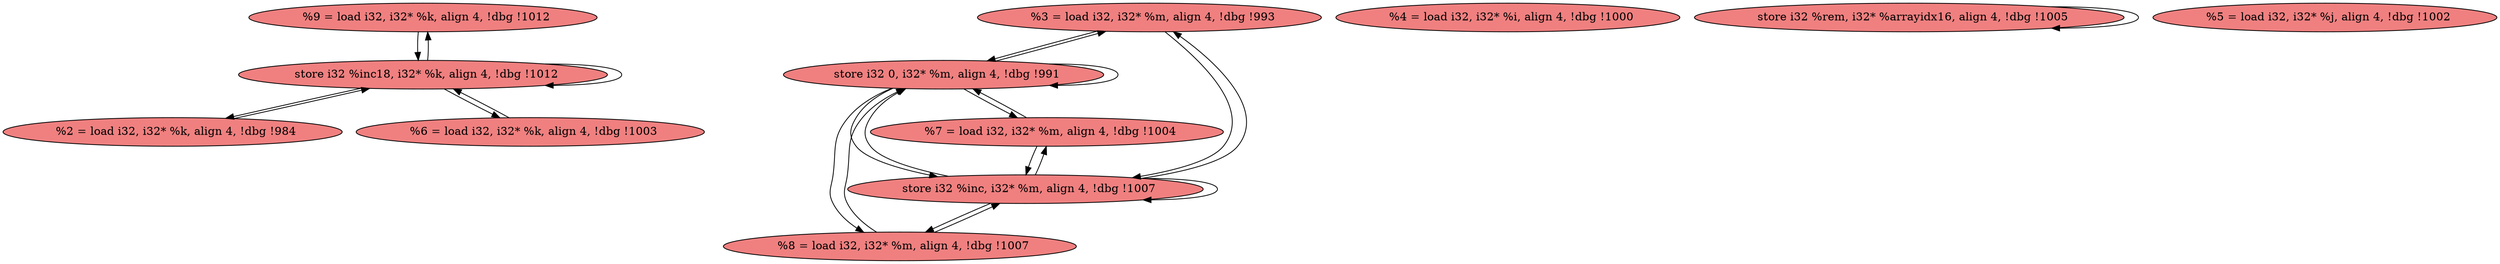 
digraph G {


node157 [fillcolor=lightcoral,label="  %9 = load i32, i32* %k, align 4, !dbg !1012",shape=ellipse,style=filled ]
node156 [fillcolor=lightcoral,label="  %3 = load i32, i32* %m, align 4, !dbg !993",shape=ellipse,style=filled ]
node153 [fillcolor=lightcoral,label="  %2 = load i32, i32* %k, align 4, !dbg !984",shape=ellipse,style=filled ]
node155 [fillcolor=lightcoral,label="  %4 = load i32, i32* %i, align 4, !dbg !1000",shape=ellipse,style=filled ]
node148 [fillcolor=lightcoral,label="  %8 = load i32, i32* %m, align 4, !dbg !1007",shape=ellipse,style=filled ]
node154 [fillcolor=lightcoral,label="  %6 = load i32, i32* %k, align 4, !dbg !1003",shape=ellipse,style=filled ]
node152 [fillcolor=lightcoral,label="  store i32 0, i32* %m, align 4, !dbg !991",shape=ellipse,style=filled ]
node147 [fillcolor=lightcoral,label="  store i32 %inc, i32* %m, align 4, !dbg !1007",shape=ellipse,style=filled ]
node158 [fillcolor=lightcoral,label="  store i32 %inc18, i32* %k, align 4, !dbg !1012",shape=ellipse,style=filled ]
node149 [fillcolor=lightcoral,label="  store i32 %rem, i32* %arrayidx16, align 4, !dbg !1005",shape=ellipse,style=filled ]
node150 [fillcolor=lightcoral,label="  %7 = load i32, i32* %m, align 4, !dbg !1004",shape=ellipse,style=filled ]
node151 [fillcolor=lightcoral,label="  %5 = load i32, i32* %j, align 4, !dbg !1002",shape=ellipse,style=filled ]

node156->node152 [ ]
node152->node148 [ ]
node150->node147 [ ]
node152->node147 [ ]
node148->node152 [ ]
node158->node154 [ ]
node147->node152 [ ]
node150->node152 [ ]
node158->node157 [ ]
node153->node158 [ ]
node157->node158 [ ]
node147->node150 [ ]
node147->node156 [ ]
node152->node152 [ ]
node147->node148 [ ]
node156->node147 [ ]
node154->node158 [ ]
node158->node153 [ ]
node152->node150 [ ]
node158->node158 [ ]
node148->node147 [ ]
node147->node147 [ ]
node152->node156 [ ]
node149->node149 [ ]


}
